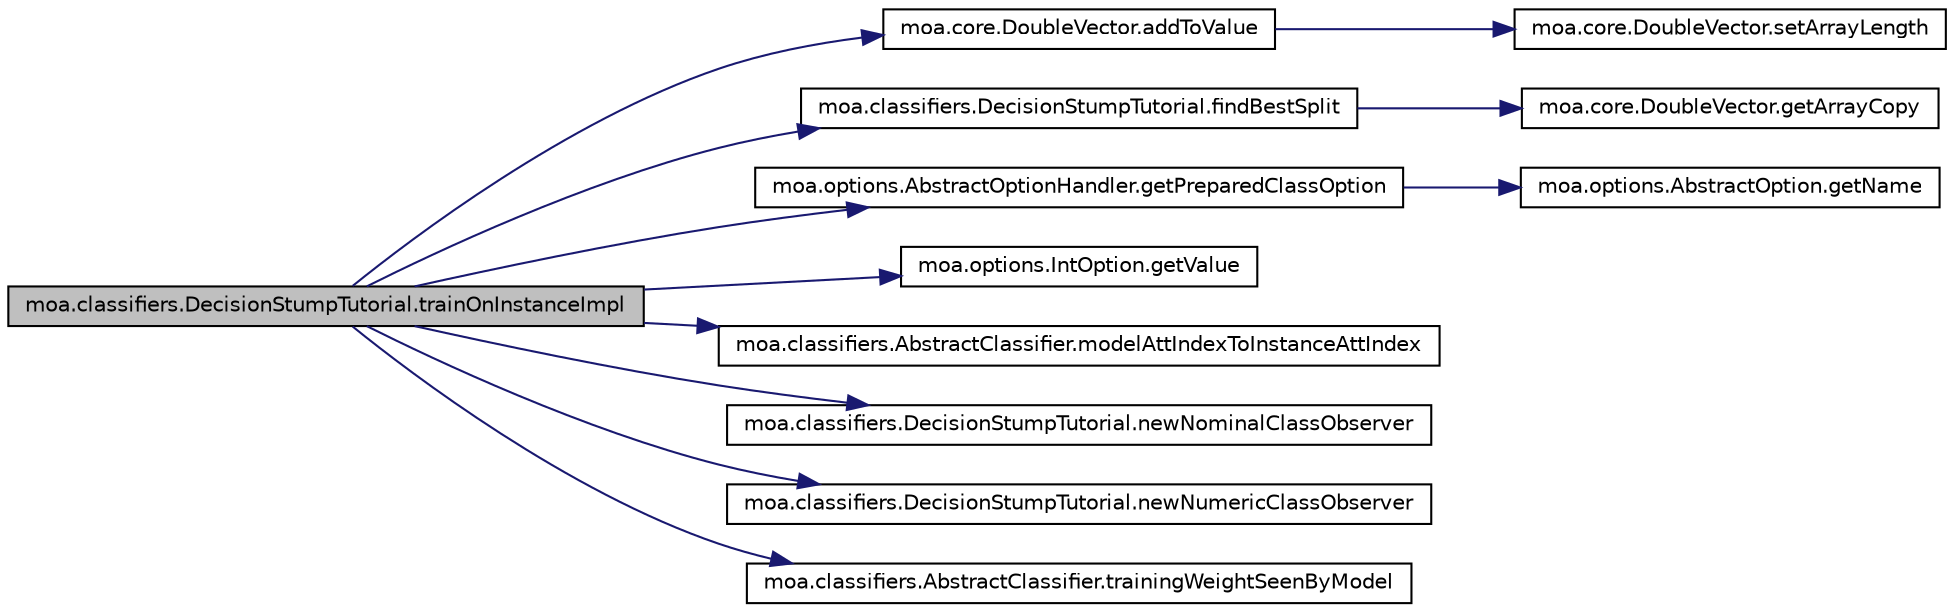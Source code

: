 digraph G
{
  edge [fontname="Helvetica",fontsize="10",labelfontname="Helvetica",labelfontsize="10"];
  node [fontname="Helvetica",fontsize="10",shape=record];
  rankdir=LR;
  Node1 [label="moa.classifiers.DecisionStumpTutorial.trainOnInstanceImpl",height=0.2,width=0.4,color="black", fillcolor="grey75", style="filled" fontcolor="black"];
  Node1 -> Node2 [color="midnightblue",fontsize="10",style="solid",fontname="Helvetica"];
  Node2 [label="moa.core.DoubleVector.addToValue",height=0.2,width=0.4,color="black", fillcolor="white", style="filled",URL="$classmoa_1_1core_1_1DoubleVector.html#a4050209166f4be04dd9f6dac3535d60e"];
  Node2 -> Node3 [color="midnightblue",fontsize="10",style="solid",fontname="Helvetica"];
  Node3 [label="moa.core.DoubleVector.setArrayLength",height=0.2,width=0.4,color="black", fillcolor="white", style="filled",URL="$classmoa_1_1core_1_1DoubleVector.html#a9cfebf9a8c5e93615037459ed6bd63a7"];
  Node1 -> Node4 [color="midnightblue",fontsize="10",style="solid",fontname="Helvetica"];
  Node4 [label="moa.classifiers.DecisionStumpTutorial.findBestSplit",height=0.2,width=0.4,color="black", fillcolor="white", style="filled",URL="$classmoa_1_1classifiers_1_1DecisionStumpTutorial.html#a423694cff94a69098e984be72434566b"];
  Node4 -> Node5 [color="midnightblue",fontsize="10",style="solid",fontname="Helvetica"];
  Node5 [label="moa.core.DoubleVector.getArrayCopy",height=0.2,width=0.4,color="black", fillcolor="white", style="filled",URL="$classmoa_1_1core_1_1DoubleVector.html#a6d0ce5fe7346a8d4b4a6ae444750f9c8"];
  Node1 -> Node6 [color="midnightblue",fontsize="10",style="solid",fontname="Helvetica"];
  Node6 [label="moa.options.AbstractOptionHandler.getPreparedClassOption",height=0.2,width=0.4,color="black", fillcolor="white", style="filled",URL="$classmoa_1_1options_1_1AbstractOptionHandler.html#a2d5e872c7c6a32487013ba914c6d3fcc",tooltip="Gets a prepared option of this class."];
  Node6 -> Node7 [color="midnightblue",fontsize="10",style="solid",fontname="Helvetica"];
  Node7 [label="moa.options.AbstractOption.getName",height=0.2,width=0.4,color="black", fillcolor="white", style="filled",URL="$classmoa_1_1options_1_1AbstractOption.html#a26d25b88bb5244ed3c2ec142bd28353d",tooltip="Gets the name of this option."];
  Node1 -> Node8 [color="midnightblue",fontsize="10",style="solid",fontname="Helvetica"];
  Node8 [label="moa.options.IntOption.getValue",height=0.2,width=0.4,color="black", fillcolor="white", style="filled",URL="$classmoa_1_1options_1_1IntOption.html#affae8787274b44ab7616d46b8d6c831a"];
  Node1 -> Node9 [color="midnightblue",fontsize="10",style="solid",fontname="Helvetica"];
  Node9 [label="moa.classifiers.AbstractClassifier.modelAttIndexToInstanceAttIndex",height=0.2,width=0.4,color="black", fillcolor="white", style="filled",URL="$classmoa_1_1classifiers_1_1AbstractClassifier.html#a5cd97fb8e5751d48de011c81f45466d4",tooltip="Gets the index of the attribute in the instance, given the index of the attribute..."];
  Node1 -> Node10 [color="midnightblue",fontsize="10",style="solid",fontname="Helvetica"];
  Node10 [label="moa.classifiers.DecisionStumpTutorial.newNominalClassObserver",height=0.2,width=0.4,color="black", fillcolor="white", style="filled",URL="$classmoa_1_1classifiers_1_1DecisionStumpTutorial.html#adadf663ba455b0998bcf36f7dbec7fab"];
  Node1 -> Node11 [color="midnightblue",fontsize="10",style="solid",fontname="Helvetica"];
  Node11 [label="moa.classifiers.DecisionStumpTutorial.newNumericClassObserver",height=0.2,width=0.4,color="black", fillcolor="white", style="filled",URL="$classmoa_1_1classifiers_1_1DecisionStumpTutorial.html#a38f06c83dc160cfa2a25cb76b7af4f70"];
  Node1 -> Node12 [color="midnightblue",fontsize="10",style="solid",fontname="Helvetica"];
  Node12 [label="moa.classifiers.AbstractClassifier.trainingWeightSeenByModel",height=0.2,width=0.4,color="black", fillcolor="white", style="filled",URL="$classmoa_1_1classifiers_1_1AbstractClassifier.html#af50c85f56d8192f9cf56e621a835b00c",tooltip="Gets the sum of the weights of the instances that have been used by this classifier..."];
}
